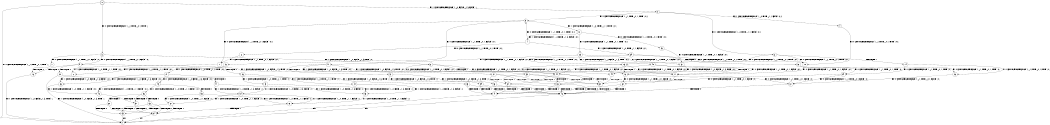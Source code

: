 digraph BCG {
size = "7, 10.5";
center = TRUE;
node [shape = circle];
0 [peripheries = 2];
0 -> 1 [label = "EX !0 !ATOMIC_EXCH_BRANCH (1, +1, TRUE, +0, 1, TRUE) !::"];
0 -> 2 [label = "EX !1 !ATOMIC_EXCH_BRANCH (1, +0, FALSE, +1, 3, FALSE) !::"];
0 -> 3 [label = "EX !0 !ATOMIC_EXCH_BRANCH (1, +1, TRUE, +0, 1, TRUE) !::"];
2 -> 4 [label = "EX !1 !ATOMIC_EXCH_BRANCH (1, +0, TRUE, +1, 1, FALSE) !:0:1:"];
2 -> 5 [label = "EX !0 !ATOMIC_EXCH_BRANCH (1, +1, TRUE, +0, 1, TRUE) !:0:1:"];
2 -> 6 [label = "EX !1 !ATOMIC_EXCH_BRANCH (1, +0, TRUE, +1, 1, FALSE) !:0:1:"];
3 -> 7 [label = "EX !0 !ATOMIC_EXCH_BRANCH (1, +1, TRUE, +0, 1, FALSE) !:0:"];
3 -> 8 [label = "EX !1 !ATOMIC_EXCH_BRANCH (1, +0, FALSE, +1, 3, TRUE) !:0:"];
3 -> 9 [label = "EX !0 !ATOMIC_EXCH_BRANCH (1, +1, TRUE, +0, 1, FALSE) !:0:"];
4 -> 10 [label = "EX !0 !ATOMIC_EXCH_BRANCH (1, +1, TRUE, +0, 1, TRUE) !:0:1:"];
5 -> 11 [label = "EX !0 !ATOMIC_EXCH_BRANCH (1, +1, TRUE, +0, 1, FALSE) !:0:1:"];
5 -> 12 [label = "EX !1 !ATOMIC_EXCH_BRANCH (1, +0, TRUE, +1, 1, TRUE) !:0:1:"];
5 -> 13 [label = "EX !0 !ATOMIC_EXCH_BRANCH (1, +1, TRUE, +0, 1, FALSE) !:0:1:"];
6 -> 10 [label = "EX !0 !ATOMIC_EXCH_BRANCH (1, +1, TRUE, +0, 1, TRUE) !:0:1:"];
6 -> 14 [label = "TERMINATE !1"];
6 -> 15 [label = "EX !0 !ATOMIC_EXCH_BRANCH (1, +1, TRUE, +0, 1, TRUE) !:0:1:"];
7 -> 16 [label = "TERMINATE !0"];
8 -> 17 [label = "EX !0 !ATOMIC_EXCH_BRANCH (1, +1, TRUE, +0, 1, FALSE) !:0:1:"];
8 -> 18 [label = "TERMINATE !1"];
8 -> 19 [label = "EX !0 !ATOMIC_EXCH_BRANCH (1, +1, TRUE, +0, 1, FALSE) !:0:1:"];
9 -> 16 [label = "TERMINATE !0"];
9 -> 20 [label = "TERMINATE !0"];
9 -> 21 [label = "EX !1 !ATOMIC_EXCH_BRANCH (1, +0, FALSE, +1, 3, TRUE) !:0:"];
10 -> 17 [label = "EX !0 !ATOMIC_EXCH_BRANCH (1, +1, TRUE, +0, 1, FALSE) !:0:1:"];
11 -> 22 [label = "EX !1 !ATOMIC_EXCH_BRANCH (1, +0, TRUE, +1, 1, TRUE) !:0:1:"];
12 -> 23 [label = "EX !0 !ATOMIC_EXCH_BRANCH (1, +1, TRUE, +0, 1, TRUE) !:0:1:"];
12 -> 24 [label = "EX !1 !ATOMIC_EXCH_BRANCH (1, +0, FALSE, +1, 3, FALSE) !:0:1:"];
12 -> 25 [label = "EX !0 !ATOMIC_EXCH_BRANCH (1, +1, TRUE, +0, 1, TRUE) !:0:1:"];
13 -> 22 [label = "EX !1 !ATOMIC_EXCH_BRANCH (1, +0, TRUE, +1, 1, TRUE) !:0:1:"];
13 -> 26 [label = "TERMINATE !0"];
13 -> 27 [label = "EX !1 !ATOMIC_EXCH_BRANCH (1, +0, TRUE, +1, 1, TRUE) !:0:1:"];
14 -> 28 [label = "EX !0 !ATOMIC_EXCH_BRANCH (1, +1, TRUE, +0, 1, TRUE) !:0:"];
14 -> 29 [label = "EX !0 !ATOMIC_EXCH_BRANCH (1, +1, TRUE, +0, 1, TRUE) !:0:"];
15 -> 17 [label = "EX !0 !ATOMIC_EXCH_BRANCH (1, +1, TRUE, +0, 1, FALSE) !:0:1:"];
15 -> 18 [label = "TERMINATE !1"];
15 -> 19 [label = "EX !0 !ATOMIC_EXCH_BRANCH (1, +1, TRUE, +0, 1, FALSE) !:0:1:"];
16 -> 1 [label = "EX !1 !ATOMIC_EXCH_BRANCH (1, +0, FALSE, +1, 3, TRUE) !::"];
17 -> 30 [label = "TERMINATE !0"];
18 -> 31 [label = "EX !0 !ATOMIC_EXCH_BRANCH (1, +1, TRUE, +0, 1, FALSE) !:0:"];
18 -> 32 [label = "EX !0 !ATOMIC_EXCH_BRANCH (1, +1, TRUE, +0, 1, FALSE) !:0:"];
19 -> 30 [label = "TERMINATE !0"];
19 -> 33 [label = "TERMINATE !1"];
19 -> 34 [label = "TERMINATE !0"];
20 -> 1 [label = "EX !1 !ATOMIC_EXCH_BRANCH (1, +0, FALSE, +1, 3, TRUE) !::"];
20 -> 35 [label = "EX !1 !ATOMIC_EXCH_BRANCH (1, +0, FALSE, +1, 3, TRUE) !::"];
21 -> 30 [label = "TERMINATE !0"];
21 -> 33 [label = "TERMINATE !1"];
21 -> 34 [label = "TERMINATE !0"];
22 -> 36 [label = "EX !1 !ATOMIC_EXCH_BRANCH (1, +0, FALSE, +1, 3, FALSE) !:0:1:"];
23 -> 37 [label = "EX !0 !ATOMIC_EXCH_BRANCH (1, +1, TRUE, +0, 1, FALSE) !:0:1:"];
24 -> 38 [label = "EX !0 !ATOMIC_EXCH_BRANCH (1, +1, TRUE, +0, 1, TRUE) !:0:1:"];
24 -> 39 [label = "EX !1 !ATOMIC_EXCH_BRANCH (1, +0, TRUE, +1, 1, FALSE) !:0:1:"];
24 -> 5 [label = "EX !0 !ATOMIC_EXCH_BRANCH (1, +1, TRUE, +0, 1, TRUE) !:0:1:"];
25 -> 37 [label = "EX !0 !ATOMIC_EXCH_BRANCH (1, +1, TRUE, +0, 1, FALSE) !:0:1:"];
25 -> 40 [label = "EX !1 !ATOMIC_EXCH_BRANCH (1, +0, FALSE, +1, 3, TRUE) !:0:1:"];
25 -> 41 [label = "EX !0 !ATOMIC_EXCH_BRANCH (1, +1, TRUE, +0, 1, FALSE) !:0:1:"];
26 -> 42 [label = "EX !1 !ATOMIC_EXCH_BRANCH (1, +0, TRUE, +1, 1, TRUE) !:1:"];
26 -> 43 [label = "EX !1 !ATOMIC_EXCH_BRANCH (1, +0, TRUE, +1, 1, TRUE) !:1:"];
27 -> 36 [label = "EX !1 !ATOMIC_EXCH_BRANCH (1, +0, FALSE, +1, 3, FALSE) !:0:1:"];
27 -> 44 [label = "TERMINATE !0"];
27 -> 45 [label = "EX !1 !ATOMIC_EXCH_BRANCH (1, +0, FALSE, +1, 3, FALSE) !:0:1:"];
28 -> 31 [label = "EX !0 !ATOMIC_EXCH_BRANCH (1, +1, TRUE, +0, 1, FALSE) !:0:"];
29 -> 31 [label = "EX !0 !ATOMIC_EXCH_BRANCH (1, +1, TRUE, +0, 1, FALSE) !:0:"];
29 -> 32 [label = "EX !0 !ATOMIC_EXCH_BRANCH (1, +1, TRUE, +0, 1, FALSE) !:0:"];
30 -> 46 [label = "TERMINATE !1"];
31 -> 46 [label = "TERMINATE !0"];
32 -> 46 [label = "TERMINATE !0"];
32 -> 47 [label = "TERMINATE !0"];
33 -> 46 [label = "TERMINATE !0"];
33 -> 47 [label = "TERMINATE !0"];
34 -> 46 [label = "TERMINATE !1"];
34 -> 47 [label = "TERMINATE !1"];
35 -> 46 [label = "TERMINATE !1"];
35 -> 47 [label = "TERMINATE !1"];
36 -> 48 [label = "EX !1 !ATOMIC_EXCH_BRANCH (1, +0, TRUE, +1, 1, FALSE) !:0:1:"];
37 -> 49 [label = "EX !1 !ATOMIC_EXCH_BRANCH (1, +0, FALSE, +1, 3, TRUE) !:0:1:"];
38 -> 11 [label = "EX !0 !ATOMIC_EXCH_BRANCH (1, +1, TRUE, +0, 1, FALSE) !:0:1:"];
39 -> 10 [label = "EX !0 !ATOMIC_EXCH_BRANCH (1, +1, TRUE, +0, 1, TRUE) !:0:1:"];
39 -> 50 [label = "TERMINATE !1"];
39 -> 15 [label = "EX !0 !ATOMIC_EXCH_BRANCH (1, +1, TRUE, +0, 1, TRUE) !:0:1:"];
40 -> 17 [label = "EX !0 !ATOMIC_EXCH_BRANCH (1, +1, TRUE, +0, 1, FALSE) !:0:1:"];
40 -> 18 [label = "TERMINATE !1"];
40 -> 19 [label = "EX !0 !ATOMIC_EXCH_BRANCH (1, +1, TRUE, +0, 1, FALSE) !:0:1:"];
41 -> 49 [label = "EX !1 !ATOMIC_EXCH_BRANCH (1, +0, FALSE, +1, 3, TRUE) !:0:1:"];
41 -> 51 [label = "TERMINATE !0"];
41 -> 52 [label = "EX !1 !ATOMIC_EXCH_BRANCH (1, +0, FALSE, +1, 3, TRUE) !:0:1:"];
42 -> 53 [label = "EX !1 !ATOMIC_EXCH_BRANCH (1, +0, FALSE, +1, 3, FALSE) !:1:"];
43 -> 53 [label = "EX !1 !ATOMIC_EXCH_BRANCH (1, +0, FALSE, +1, 3, FALSE) !:1:"];
43 -> 54 [label = "EX !1 !ATOMIC_EXCH_BRANCH (1, +0, FALSE, +1, 3, FALSE) !:1:"];
44 -> 53 [label = "EX !1 !ATOMIC_EXCH_BRANCH (1, +0, FALSE, +1, 3, FALSE) !:1:"];
44 -> 54 [label = "EX !1 !ATOMIC_EXCH_BRANCH (1, +0, FALSE, +1, 3, FALSE) !:1:"];
45 -> 48 [label = "EX !1 !ATOMIC_EXCH_BRANCH (1, +0, TRUE, +1, 1, FALSE) !:0:1:"];
45 -> 55 [label = "TERMINATE !0"];
45 -> 56 [label = "EX !1 !ATOMIC_EXCH_BRANCH (1, +0, TRUE, +1, 1, FALSE) !:0:1:"];
46 -> 1 [label = "exit"];
47 -> 1 [label = "exit"];
48 -> 57 [label = "TERMINATE !0"];
49 -> 30 [label = "TERMINATE !0"];
50 -> 28 [label = "EX !0 !ATOMIC_EXCH_BRANCH (1, +1, TRUE, +0, 1, TRUE) !:0:"];
50 -> 29 [label = "EX !0 !ATOMIC_EXCH_BRANCH (1, +1, TRUE, +0, 1, TRUE) !:0:"];
51 -> 58 [label = "EX !1 !ATOMIC_EXCH_BRANCH (1, +0, FALSE, +1, 3, TRUE) !:1:"];
51 -> 59 [label = "EX !1 !ATOMIC_EXCH_BRANCH (1, +0, FALSE, +1, 3, TRUE) !:1:"];
52 -> 30 [label = "TERMINATE !0"];
52 -> 33 [label = "TERMINATE !1"];
52 -> 34 [label = "TERMINATE !0"];
53 -> 60 [label = "EX !1 !ATOMIC_EXCH_BRANCH (1, +0, TRUE, +1, 1, FALSE) !:1:"];
54 -> 60 [label = "EX !1 !ATOMIC_EXCH_BRANCH (1, +0, TRUE, +1, 1, FALSE) !:1:"];
54 -> 61 [label = "EX !1 !ATOMIC_EXCH_BRANCH (1, +0, TRUE, +1, 1, FALSE) !:1:"];
55 -> 60 [label = "EX !1 !ATOMIC_EXCH_BRANCH (1, +0, TRUE, +1, 1, FALSE) !:1:"];
55 -> 61 [label = "EX !1 !ATOMIC_EXCH_BRANCH (1, +0, TRUE, +1, 1, FALSE) !:1:"];
56 -> 57 [label = "TERMINATE !0"];
56 -> 62 [label = "TERMINATE !1"];
56 -> 63 [label = "TERMINATE !0"];
57 -> 64 [label = "TERMINATE !1"];
58 -> 46 [label = "TERMINATE !1"];
59 -> 46 [label = "TERMINATE !1"];
59 -> 47 [label = "TERMINATE !1"];
60 -> 64 [label = "TERMINATE !1"];
61 -> 64 [label = "TERMINATE !1"];
61 -> 65 [label = "TERMINATE !1"];
62 -> 64 [label = "TERMINATE !0"];
62 -> 65 [label = "TERMINATE !0"];
63 -> 64 [label = "TERMINATE !1"];
63 -> 65 [label = "TERMINATE !1"];
64 -> 1 [label = "exit"];
65 -> 1 [label = "exit"];
}
